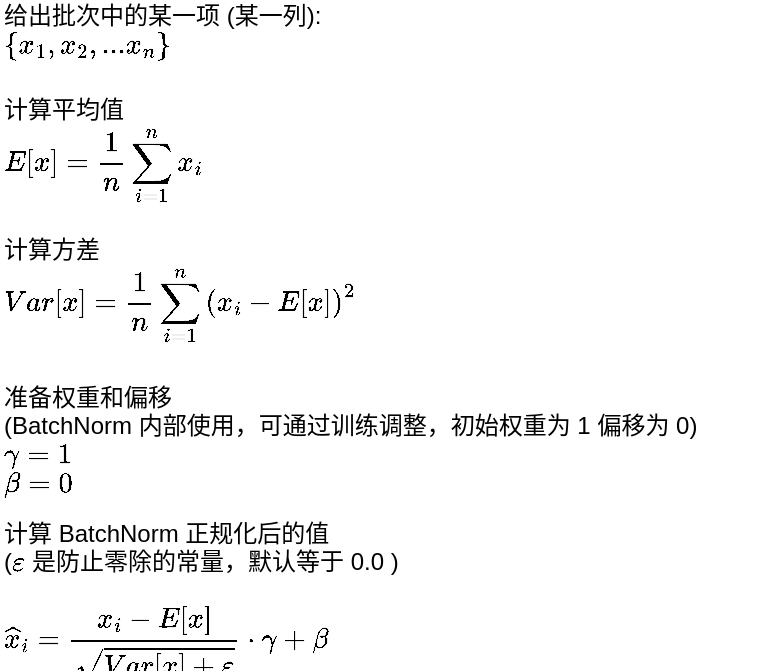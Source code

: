 <mxfile version="12.9.3" type="device"><diagram id="VL99K3VzL7VmzAcz2bWd" name="Page-1"><mxGraphModel dx="946" dy="608" grid="1" gridSize="10" guides="1" tooltips="1" connect="1" arrows="1" fold="1" page="1" pageScale="1" pageWidth="850" pageHeight="1100" math="1" shadow="0"><root><mxCell id="0"/><mxCell id="1" parent="0"/><mxCell id="1XryRc4zpnW0z8ipDCux-1" value="给出批次中的某一项 (某一列): &lt;br&gt;`{x_1, x_2, ... x_n}`" style="text;html=1;strokeColor=none;fillColor=none;align=left;verticalAlign=middle;whiteSpace=wrap;rounded=0;" vertex="1" parent="1"><mxGeometry x="120" y="40" width="270" height="20" as="geometry"/></mxCell><mxCell id="1XryRc4zpnW0z8ipDCux-2" value="计算平均值&lt;br&gt;`E[x] = frac{1}{n}sum_(i=1)^n x_i`" style="text;html=1;strokeColor=none;fillColor=none;align=left;verticalAlign=middle;whiteSpace=wrap;rounded=0;" vertex="1" parent="1"><mxGeometry x="120" y="100" width="270" height="20" as="geometry"/></mxCell><mxCell id="1XryRc4zpnW0z8ipDCux-3" value="计算方差&lt;br&gt;`Var[x] = frac{1}{n}sum_(i=1)^n (x_i - E[x])^2`" style="text;html=1;strokeColor=none;fillColor=none;align=left;verticalAlign=middle;whiteSpace=wrap;rounded=0;" vertex="1" parent="1"><mxGeometry x="120" y="170" width="270" height="20" as="geometry"/></mxCell><mxCell id="1XryRc4zpnW0z8ipDCux-4" value="准备权重和偏移&lt;br&gt;(BatchNorm 内部使用，可通过训练调整，初始权重为 1 偏移为 0)&lt;br&gt;`gamma = 1`&lt;br&gt;`beta = 0`" style="text;html=1;strokeColor=none;fillColor=none;align=left;verticalAlign=middle;whiteSpace=wrap;rounded=0;" vertex="1" parent="1"><mxGeometry x="120" y="220" width="360" height="70" as="geometry"/></mxCell><mxCell id="1XryRc4zpnW0z8ipDCux-6" value="计算 BatchNorm 正规化后的值&lt;br&gt;(`epsilon` 是防止零除的常量，默认等于 0.0 )&lt;br&gt;&lt;br&gt;`hat x_i = frac{x_i - E[x]}{sqrt(Var[x] + epsilon)} * gamma + beta `" style="text;html=1;strokeColor=none;fillColor=none;align=left;verticalAlign=middle;whiteSpace=wrap;rounded=0;" vertex="1" parent="1"><mxGeometry x="120" y="300" width="390" height="70" as="geometry"/></mxCell></root></mxGraphModel></diagram></mxfile>
